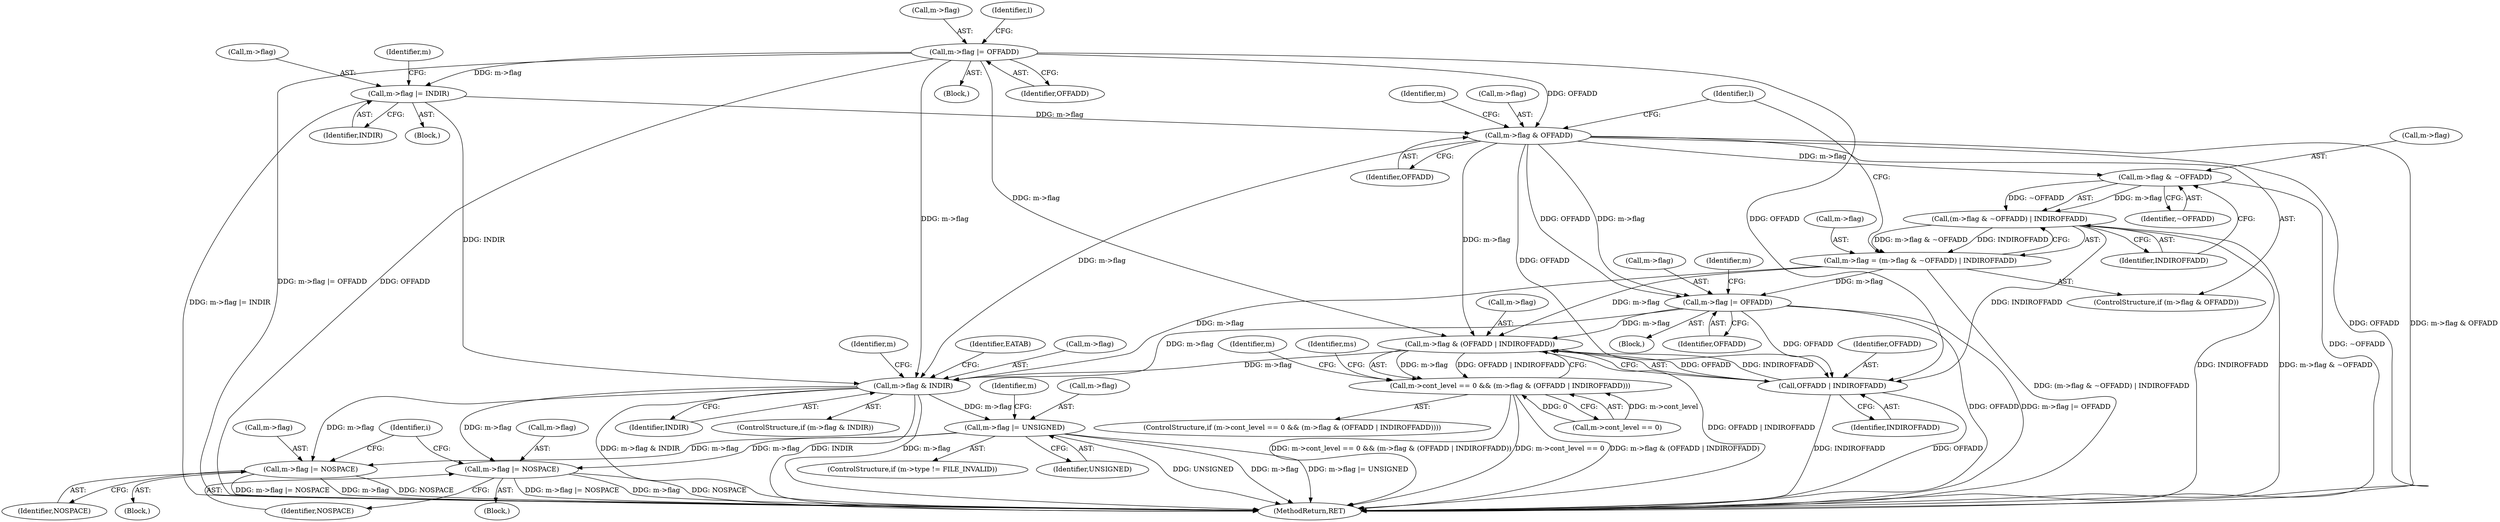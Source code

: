 digraph "0_file_4a284c89d6ef11aca34da65da7d673050a5ea320@pointer" {
"1000402" [label="(Call,m->flag |= INDIR)"];
"1000389" [label="(Call,m->flag |= OFFADD)"];
"1000408" [label="(Call,m->flag & OFFADD)"];
"1000418" [label="(Call,m->flag & ~OFFADD)"];
"1000417" [label="(Call,(m->flag & ~OFFADD) | INDIROFFADD)"];
"1000413" [label="(Call,m->flag = (m->flag & ~OFFADD) | INDIROFFADD)"];
"1000432" [label="(Call,m->flag |= OFFADD)"];
"1000444" [label="(Call,m->flag & (OFFADD | INDIROFFADD))"];
"1000438" [label="(Call,m->cont_level == 0 && (m->flag & (OFFADD | INDIROFFADD)))"];
"1000489" [label="(Call,m->flag & INDIR)"];
"1000787" [label="(Call,m->flag |= UNSIGNED)"];
"1001420" [label="(Call,m->flag |= NOSPACE)"];
"1001443" [label="(Call,m->flag |= NOSPACE)"];
"1000448" [label="(Call,OFFADD | INDIROFFADD)"];
"1000427" [label="(Identifier,l)"];
"1000439" [label="(Call,m->cont_level == 0)"];
"1000389" [label="(Call,m->flag |= OFFADD)"];
"1001420" [label="(Call,m->flag |= NOSPACE)"];
"1000489" [label="(Call,m->flag & INDIR)"];
"1000438" [label="(Call,m->cont_level == 0 && (m->flag & (OFFADD | INDIROFFADD)))"];
"1000490" [label="(Call,m->flag)"];
"1000386" [label="(Block,)"];
"1000418" [label="(Call,m->flag & ~OFFADD)"];
"1000414" [label="(Call,m->flag)"];
"1000417" [label="(Call,(m->flag & ~OFFADD) | INDIROFFADD)"];
"1000413" [label="(Call,m->flag = (m->flag & ~OFFADD) | INDIROFFADD)"];
"1000436" [label="(Identifier,OFFADD)"];
"1001537" [label="(MethodReturn,RET)"];
"1000393" [label="(Identifier,OFFADD)"];
"1000462" [label="(Identifier,m)"];
"1001443" [label="(Call,m->flag |= NOSPACE)"];
"1000423" [label="(Identifier,INDIROFFADD)"];
"1000419" [label="(Call,m->flag)"];
"1001447" [label="(Identifier,NOSPACE)"];
"1000787" [label="(Call,m->flag |= UNSIGNED)"];
"1000422" [label="(Identifier,~OFFADD)"];
"1000444" [label="(Call,m->flag & (OFFADD | INDIROFFADD))"];
"1000445" [label="(Call,m->flag)"];
"1001438" [label="(Block,)"];
"1000408" [label="(Call,m->flag & OFFADD)"];
"1001450" [label="(Identifier,i)"];
"1000781" [label="(ControlStructure,if (m->type != FILE_INVALID))"];
"1000415" [label="(Identifier,m)"];
"1000399" [label="(Block,)"];
"1000497" [label="(Identifier,m)"];
"1000403" [label="(Call,m->flag)"];
"1000410" [label="(Identifier,m)"];
"1000406" [label="(Identifier,INDIR)"];
"1000848" [label="(Identifier,m)"];
"1000449" [label="(Identifier,OFFADD)"];
"1000433" [label="(Call,m->flag)"];
"1000390" [label="(Call,m->flag)"];
"1000402" [label="(Call,m->flag |= INDIR)"];
"1000441" [label="(Identifier,m)"];
"1000454" [label="(Identifier,ms)"];
"1000432" [label="(Call,m->flag |= OFFADD)"];
"1001421" [label="(Call,m->flag)"];
"1000437" [label="(ControlStructure,if (m->cont_level == 0 && (m->flag & (OFFADD | INDIROFFADD))))"];
"1000450" [label="(Identifier,INDIROFFADD)"];
"1000788" [label="(Call,m->flag)"];
"1000397" [label="(Identifier,l)"];
"1000488" [label="(ControlStructure,if (m->flag & INDIR))"];
"1000726" [label="(Identifier,EATAB)"];
"1001424" [label="(Identifier,NOSPACE)"];
"1000429" [label="(Block,)"];
"1000407" [label="(ControlStructure,if (m->flag & OFFADD))"];
"1000791" [label="(Identifier,UNSIGNED)"];
"1001444" [label="(Call,m->flag)"];
"1000409" [label="(Call,m->flag)"];
"1000493" [label="(Identifier,INDIR)"];
"1001417" [label="(Block,)"];
"1000448" [label="(Call,OFFADD | INDIROFFADD)"];
"1000412" [label="(Identifier,OFFADD)"];
"1000402" -> "1000399"  [label="AST: "];
"1000402" -> "1000406"  [label="CFG: "];
"1000403" -> "1000402"  [label="AST: "];
"1000406" -> "1000402"  [label="AST: "];
"1000410" -> "1000402"  [label="CFG: "];
"1000402" -> "1001537"  [label="DDG: m->flag |= INDIR"];
"1000389" -> "1000402"  [label="DDG: m->flag"];
"1000402" -> "1000408"  [label="DDG: m->flag"];
"1000402" -> "1000489"  [label="DDG: INDIR"];
"1000389" -> "1000386"  [label="AST: "];
"1000389" -> "1000393"  [label="CFG: "];
"1000390" -> "1000389"  [label="AST: "];
"1000393" -> "1000389"  [label="AST: "];
"1000397" -> "1000389"  [label="CFG: "];
"1000389" -> "1001537"  [label="DDG: m->flag |= OFFADD"];
"1000389" -> "1001537"  [label="DDG: OFFADD"];
"1000389" -> "1000408"  [label="DDG: OFFADD"];
"1000389" -> "1000444"  [label="DDG: m->flag"];
"1000389" -> "1000448"  [label="DDG: OFFADD"];
"1000389" -> "1000489"  [label="DDG: m->flag"];
"1000408" -> "1000407"  [label="AST: "];
"1000408" -> "1000412"  [label="CFG: "];
"1000409" -> "1000408"  [label="AST: "];
"1000412" -> "1000408"  [label="AST: "];
"1000415" -> "1000408"  [label="CFG: "];
"1000427" -> "1000408"  [label="CFG: "];
"1000408" -> "1001537"  [label="DDG: OFFADD"];
"1000408" -> "1001537"  [label="DDG: m->flag & OFFADD"];
"1000408" -> "1000418"  [label="DDG: m->flag"];
"1000408" -> "1000432"  [label="DDG: m->flag"];
"1000408" -> "1000432"  [label="DDG: OFFADD"];
"1000408" -> "1000444"  [label="DDG: m->flag"];
"1000408" -> "1000448"  [label="DDG: OFFADD"];
"1000408" -> "1000489"  [label="DDG: m->flag"];
"1000418" -> "1000417"  [label="AST: "];
"1000418" -> "1000422"  [label="CFG: "];
"1000419" -> "1000418"  [label="AST: "];
"1000422" -> "1000418"  [label="AST: "];
"1000423" -> "1000418"  [label="CFG: "];
"1000418" -> "1001537"  [label="DDG: ~OFFADD"];
"1000418" -> "1000417"  [label="DDG: m->flag"];
"1000418" -> "1000417"  [label="DDG: ~OFFADD"];
"1000417" -> "1000413"  [label="AST: "];
"1000417" -> "1000423"  [label="CFG: "];
"1000423" -> "1000417"  [label="AST: "];
"1000413" -> "1000417"  [label="CFG: "];
"1000417" -> "1001537"  [label="DDG: INDIROFFADD"];
"1000417" -> "1001537"  [label="DDG: m->flag & ~OFFADD"];
"1000417" -> "1000413"  [label="DDG: m->flag & ~OFFADD"];
"1000417" -> "1000413"  [label="DDG: INDIROFFADD"];
"1000417" -> "1000448"  [label="DDG: INDIROFFADD"];
"1000413" -> "1000407"  [label="AST: "];
"1000414" -> "1000413"  [label="AST: "];
"1000427" -> "1000413"  [label="CFG: "];
"1000413" -> "1001537"  [label="DDG: (m->flag & ~OFFADD) | INDIROFFADD"];
"1000413" -> "1000432"  [label="DDG: m->flag"];
"1000413" -> "1000444"  [label="DDG: m->flag"];
"1000413" -> "1000489"  [label="DDG: m->flag"];
"1000432" -> "1000429"  [label="AST: "];
"1000432" -> "1000436"  [label="CFG: "];
"1000433" -> "1000432"  [label="AST: "];
"1000436" -> "1000432"  [label="AST: "];
"1000441" -> "1000432"  [label="CFG: "];
"1000432" -> "1001537"  [label="DDG: OFFADD"];
"1000432" -> "1001537"  [label="DDG: m->flag |= OFFADD"];
"1000432" -> "1000444"  [label="DDG: m->flag"];
"1000432" -> "1000448"  [label="DDG: OFFADD"];
"1000432" -> "1000489"  [label="DDG: m->flag"];
"1000444" -> "1000438"  [label="AST: "];
"1000444" -> "1000448"  [label="CFG: "];
"1000445" -> "1000444"  [label="AST: "];
"1000448" -> "1000444"  [label="AST: "];
"1000438" -> "1000444"  [label="CFG: "];
"1000444" -> "1001537"  [label="DDG: OFFADD | INDIROFFADD"];
"1000444" -> "1000438"  [label="DDG: m->flag"];
"1000444" -> "1000438"  [label="DDG: OFFADD | INDIROFFADD"];
"1000448" -> "1000444"  [label="DDG: OFFADD"];
"1000448" -> "1000444"  [label="DDG: INDIROFFADD"];
"1000444" -> "1000489"  [label="DDG: m->flag"];
"1000438" -> "1000437"  [label="AST: "];
"1000438" -> "1000439"  [label="CFG: "];
"1000439" -> "1000438"  [label="AST: "];
"1000454" -> "1000438"  [label="CFG: "];
"1000462" -> "1000438"  [label="CFG: "];
"1000438" -> "1001537"  [label="DDG: m->cont_level == 0 && (m->flag & (OFFADD | INDIROFFADD))"];
"1000438" -> "1001537"  [label="DDG: m->cont_level == 0"];
"1000438" -> "1001537"  [label="DDG: m->flag & (OFFADD | INDIROFFADD)"];
"1000439" -> "1000438"  [label="DDG: m->cont_level"];
"1000439" -> "1000438"  [label="DDG: 0"];
"1000489" -> "1000488"  [label="AST: "];
"1000489" -> "1000493"  [label="CFG: "];
"1000490" -> "1000489"  [label="AST: "];
"1000493" -> "1000489"  [label="AST: "];
"1000497" -> "1000489"  [label="CFG: "];
"1000726" -> "1000489"  [label="CFG: "];
"1000489" -> "1001537"  [label="DDG: m->flag & INDIR"];
"1000489" -> "1001537"  [label="DDG: INDIR"];
"1000489" -> "1001537"  [label="DDG: m->flag"];
"1000489" -> "1000787"  [label="DDG: m->flag"];
"1000489" -> "1001420"  [label="DDG: m->flag"];
"1000489" -> "1001443"  [label="DDG: m->flag"];
"1000787" -> "1000781"  [label="AST: "];
"1000787" -> "1000791"  [label="CFG: "];
"1000788" -> "1000787"  [label="AST: "];
"1000791" -> "1000787"  [label="AST: "];
"1000848" -> "1000787"  [label="CFG: "];
"1000787" -> "1001537"  [label="DDG: UNSIGNED"];
"1000787" -> "1001537"  [label="DDG: m->flag"];
"1000787" -> "1001537"  [label="DDG: m->flag |= UNSIGNED"];
"1000787" -> "1001420"  [label="DDG: m->flag"];
"1000787" -> "1001443"  [label="DDG: m->flag"];
"1001420" -> "1001417"  [label="AST: "];
"1001420" -> "1001424"  [label="CFG: "];
"1001421" -> "1001420"  [label="AST: "];
"1001424" -> "1001420"  [label="AST: "];
"1001450" -> "1001420"  [label="CFG: "];
"1001420" -> "1001537"  [label="DDG: m->flag"];
"1001420" -> "1001537"  [label="DDG: NOSPACE"];
"1001420" -> "1001537"  [label="DDG: m->flag |= NOSPACE"];
"1001443" -> "1001438"  [label="AST: "];
"1001443" -> "1001447"  [label="CFG: "];
"1001444" -> "1001443"  [label="AST: "];
"1001447" -> "1001443"  [label="AST: "];
"1001450" -> "1001443"  [label="CFG: "];
"1001443" -> "1001537"  [label="DDG: m->flag"];
"1001443" -> "1001537"  [label="DDG: NOSPACE"];
"1001443" -> "1001537"  [label="DDG: m->flag |= NOSPACE"];
"1000448" -> "1000450"  [label="CFG: "];
"1000449" -> "1000448"  [label="AST: "];
"1000450" -> "1000448"  [label="AST: "];
"1000448" -> "1001537"  [label="DDG: INDIROFFADD"];
"1000448" -> "1001537"  [label="DDG: OFFADD"];
}
